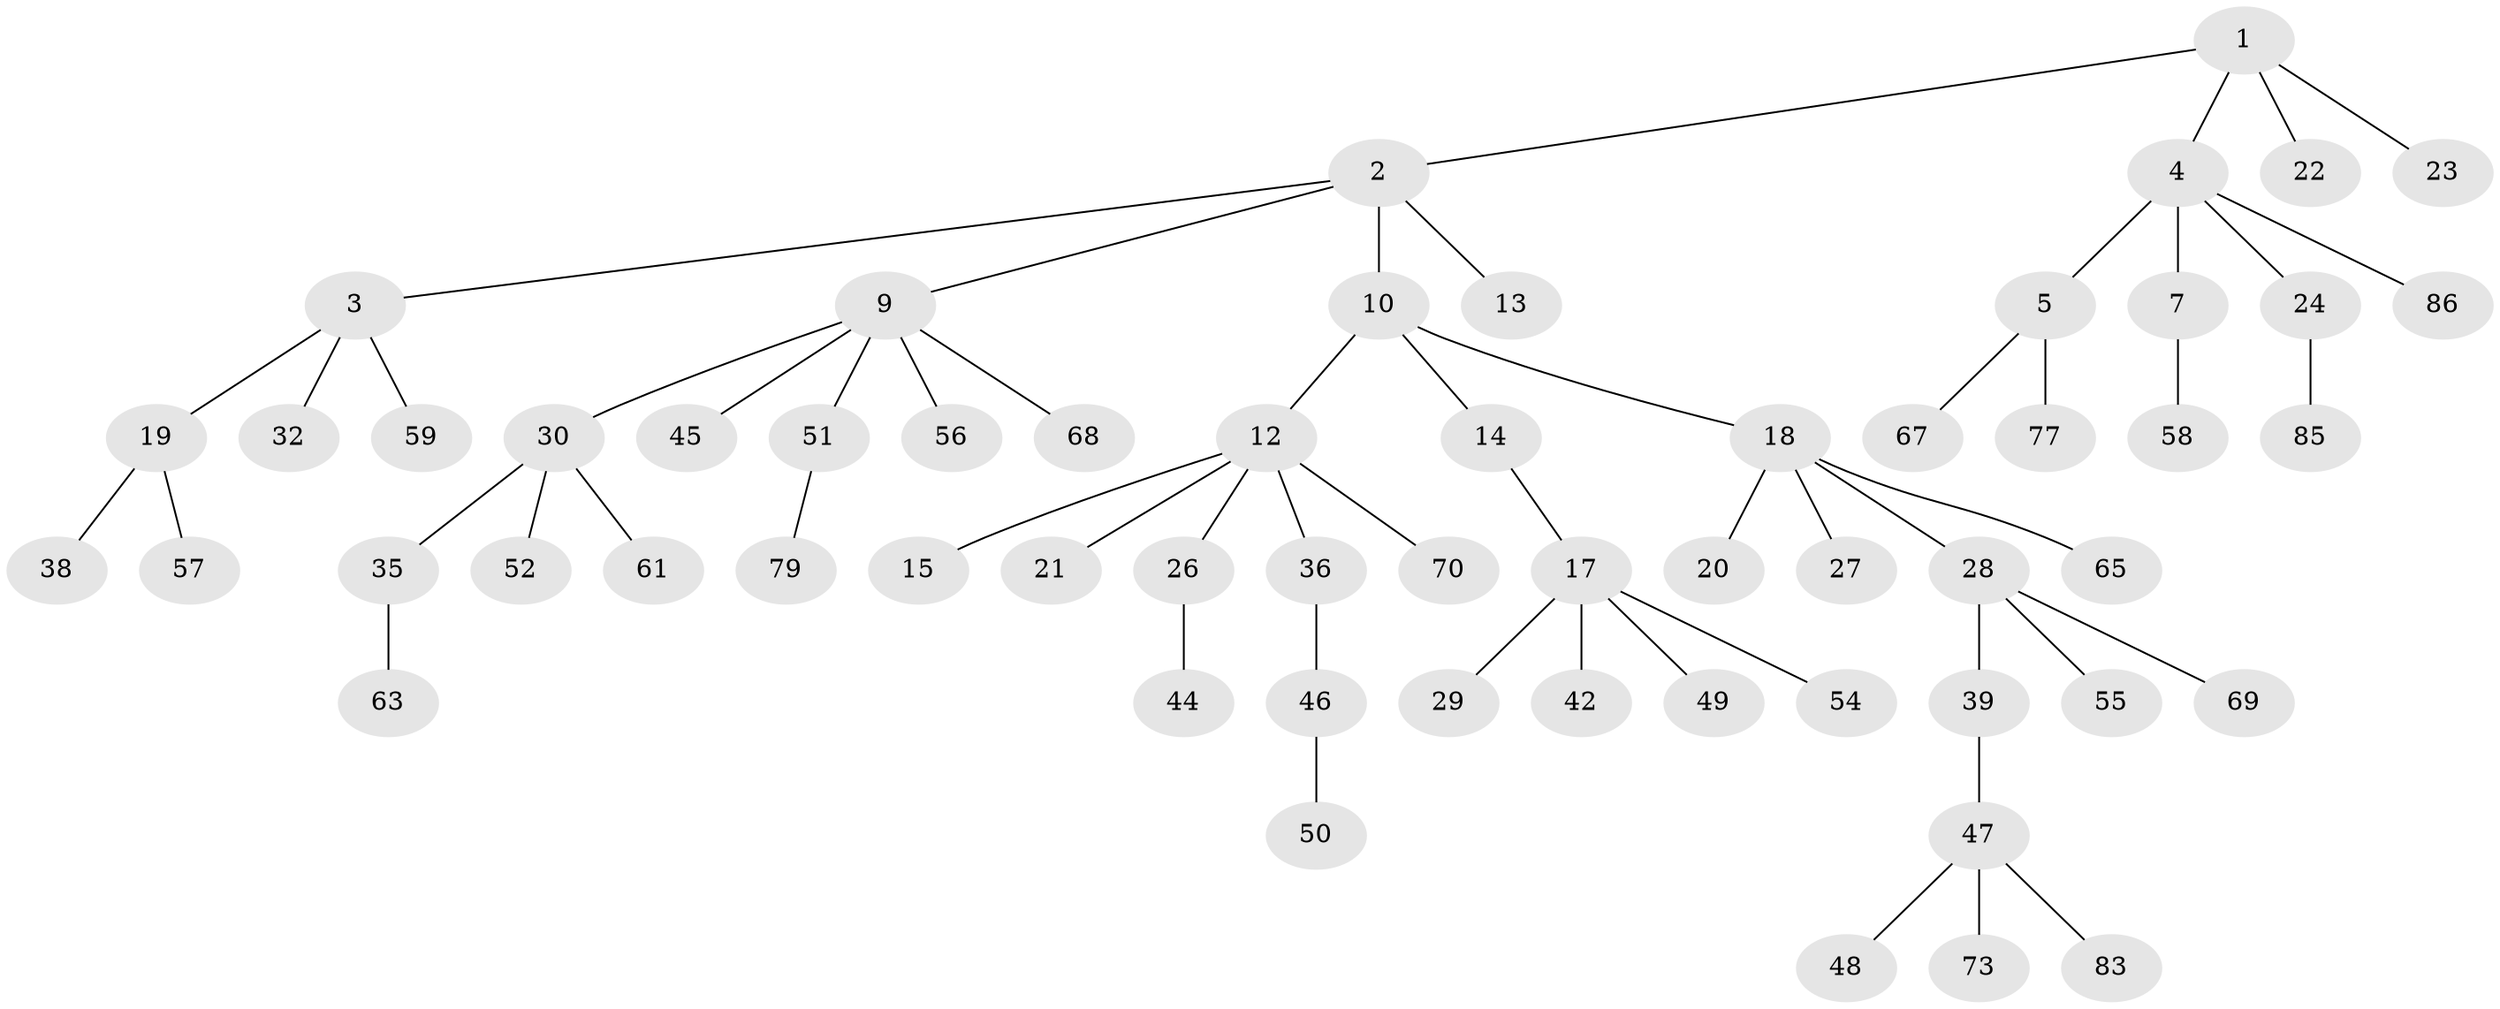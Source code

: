 // original degree distribution, {5: 0.011627906976744186, 4: 0.11627906976744186, 2: 0.20930232558139536, 3: 0.12790697674418605, 1: 0.5116279069767442, 6: 0.023255813953488372}
// Generated by graph-tools (version 1.1) at 2025/11/02/27/25 16:11:27]
// undirected, 59 vertices, 58 edges
graph export_dot {
graph [start="1"]
  node [color=gray90,style=filled];
  1 [super="+66"];
  2 [super="+8"];
  3 [super="+53"];
  4 [super="+6"];
  5 [super="+60"];
  7 [super="+11"];
  9 [super="+25"];
  10;
  12 [super="+43"];
  13;
  14 [super="+16"];
  15;
  17 [super="+31"];
  18 [super="+72"];
  19 [super="+64"];
  20;
  21 [super="+76"];
  22;
  23 [super="+40"];
  24 [super="+33"];
  26;
  27;
  28 [super="+37"];
  29;
  30 [super="+34"];
  32;
  35 [super="+41"];
  36;
  38 [super="+82"];
  39 [super="+84"];
  42;
  44;
  45;
  46 [super="+62"];
  47 [super="+71"];
  48;
  49 [super="+74"];
  50;
  51 [super="+80"];
  52;
  54;
  55;
  56;
  57 [super="+81"];
  58;
  59;
  61;
  63;
  65;
  67 [super="+78"];
  68 [super="+75"];
  69;
  70;
  73;
  77;
  79;
  83;
  85;
  86;
  1 -- 2;
  1 -- 4;
  1 -- 22;
  1 -- 23;
  2 -- 3;
  2 -- 9;
  2 -- 10;
  2 -- 13;
  3 -- 19;
  3 -- 32;
  3 -- 59;
  4 -- 5;
  4 -- 86;
  4 -- 24;
  4 -- 7;
  5 -- 67;
  5 -- 77;
  7 -- 58;
  9 -- 45;
  9 -- 68;
  9 -- 56;
  9 -- 51;
  9 -- 30;
  10 -- 12;
  10 -- 14;
  10 -- 18;
  12 -- 15;
  12 -- 21;
  12 -- 26;
  12 -- 36;
  12 -- 70;
  14 -- 17;
  17 -- 29;
  17 -- 42;
  17 -- 54;
  17 -- 49;
  18 -- 20;
  18 -- 27;
  18 -- 28;
  18 -- 65;
  19 -- 38;
  19 -- 57;
  24 -- 85;
  26 -- 44;
  28 -- 69;
  28 -- 39;
  28 -- 55;
  30 -- 35;
  30 -- 52;
  30 -- 61;
  35 -- 63;
  36 -- 46;
  39 -- 47;
  46 -- 50;
  47 -- 48;
  47 -- 83;
  47 -- 73;
  51 -- 79;
}
